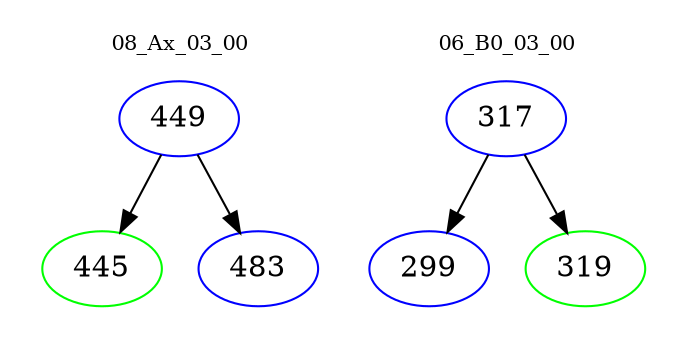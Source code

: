digraph{
subgraph cluster_0 {
color = white
label = "08_Ax_03_00";
fontsize=10;
T0_449 [label="449", color="blue"]
T0_449 -> T0_445 [color="black"]
T0_445 [label="445", color="green"]
T0_449 -> T0_483 [color="black"]
T0_483 [label="483", color="blue"]
}
subgraph cluster_1 {
color = white
label = "06_B0_03_00";
fontsize=10;
T1_317 [label="317", color="blue"]
T1_317 -> T1_299 [color="black"]
T1_299 [label="299", color="blue"]
T1_317 -> T1_319 [color="black"]
T1_319 [label="319", color="green"]
}
}
